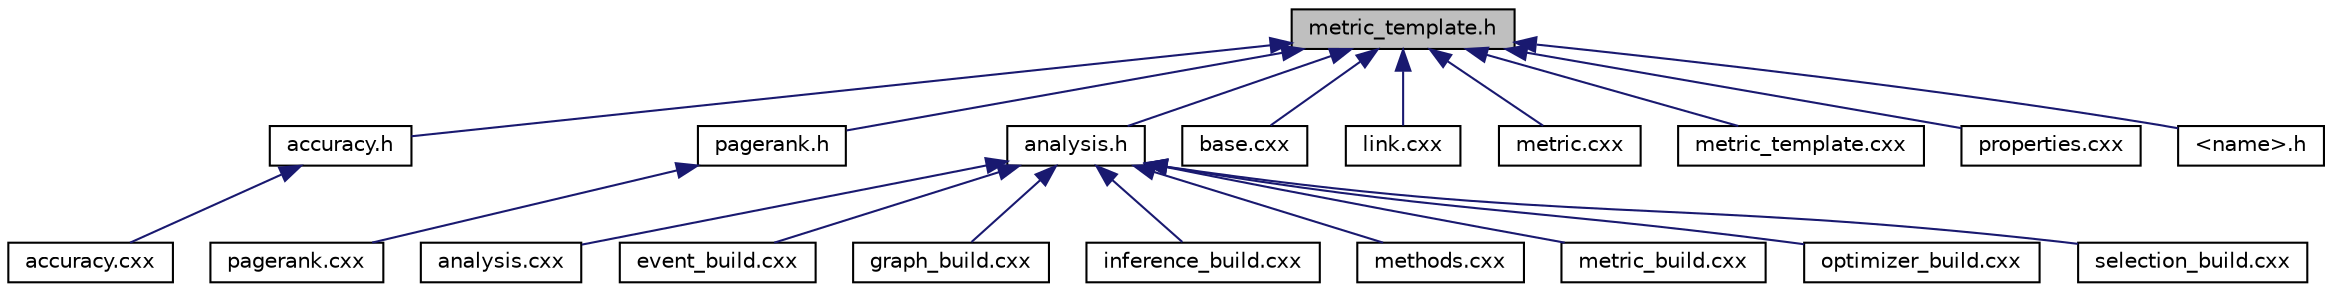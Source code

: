 digraph "metric_template.h"
{
 // INTERACTIVE_SVG=YES
 // LATEX_PDF_SIZE
  edge [fontname="Helvetica",fontsize="10",labelfontname="Helvetica",labelfontsize="10"];
  node [fontname="Helvetica",fontsize="10",shape=record];
  Node1 [label="metric_template.h",height=0.2,width=0.4,color="black", fillcolor="grey75", style="filled", fontcolor="black",tooltip=" "];
  Node1 -> Node2 [dir="back",color="midnightblue",fontsize="10",style="solid",fontname="Helvetica"];
  Node2 [label="accuracy.h",height=0.2,width=0.4,color="black", fillcolor="white", style="filled",URL="$accuracy_8h.html",tooltip=" "];
  Node2 -> Node3 [dir="back",color="midnightblue",fontsize="10",style="solid",fontname="Helvetica"];
  Node3 [label="accuracy.cxx",height=0.2,width=0.4,color="black", fillcolor="white", style="filled",URL="$accuracy_8cxx.html",tooltip=" "];
  Node1 -> Node4 [dir="back",color="midnightblue",fontsize="10",style="solid",fontname="Helvetica"];
  Node4 [label="pagerank.h",height=0.2,width=0.4,color="black", fillcolor="white", style="filled",URL="$pagerank_8h.html",tooltip=" "];
  Node4 -> Node5 [dir="back",color="midnightblue",fontsize="10",style="solid",fontname="Helvetica"];
  Node5 [label="pagerank.cxx",height=0.2,width=0.4,color="black", fillcolor="white", style="filled",URL="$pagerank_8cxx.html",tooltip=" "];
  Node1 -> Node6 [dir="back",color="midnightblue",fontsize="10",style="solid",fontname="Helvetica"];
  Node6 [label="analysis.h",height=0.2,width=0.4,color="black", fillcolor="white", style="filled",URL="$analysis_8h.html",tooltip="Defines the analysis class, the central orchestrator for physics analysis tasks."];
  Node6 -> Node7 [dir="back",color="midnightblue",fontsize="10",style="solid",fontname="Helvetica"];
  Node7 [label="analysis.cxx",height=0.2,width=0.4,color="black", fillcolor="white", style="filled",URL="$analysis_8cxx.html",tooltip=" "];
  Node6 -> Node8 [dir="back",color="midnightblue",fontsize="10",style="solid",fontname="Helvetica"];
  Node8 [label="event_build.cxx",height=0.2,width=0.4,color="black", fillcolor="white", style="filled",URL="$event__build_8cxx.html",tooltip=" "];
  Node6 -> Node9 [dir="back",color="midnightblue",fontsize="10",style="solid",fontname="Helvetica"];
  Node9 [label="graph_build.cxx",height=0.2,width=0.4,color="black", fillcolor="white", style="filled",URL="$graph__build_8cxx.html",tooltip=" "];
  Node6 -> Node10 [dir="back",color="midnightblue",fontsize="10",style="solid",fontname="Helvetica"];
  Node10 [label="inference_build.cxx",height=0.2,width=0.4,color="black", fillcolor="white", style="filled",URL="$inference__build_8cxx.html",tooltip=" "];
  Node6 -> Node11 [dir="back",color="midnightblue",fontsize="10",style="solid",fontname="Helvetica"];
  Node11 [label="methods.cxx",height=0.2,width=0.4,color="black", fillcolor="white", style="filled",URL="$methods_8cxx.html",tooltip=" "];
  Node6 -> Node12 [dir="back",color="midnightblue",fontsize="10",style="solid",fontname="Helvetica"];
  Node12 [label="metric_build.cxx",height=0.2,width=0.4,color="black", fillcolor="white", style="filled",URL="$metric__build_8cxx.html",tooltip=" "];
  Node6 -> Node13 [dir="back",color="midnightblue",fontsize="10",style="solid",fontname="Helvetica"];
  Node13 [label="optimizer_build.cxx",height=0.2,width=0.4,color="black", fillcolor="white", style="filled",URL="$optimizer__build_8cxx.html",tooltip="Implementation of model session creation and management in the analysis class."];
  Node6 -> Node14 [dir="back",color="midnightblue",fontsize="10",style="solid",fontname="Helvetica"];
  Node14 [label="selection_build.cxx",height=0.2,width=0.4,color="black", fillcolor="white", style="filled",URL="$selection__build_8cxx.html",tooltip=" "];
  Node1 -> Node15 [dir="back",color="midnightblue",fontsize="10",style="solid",fontname="Helvetica"];
  Node15 [label="base.cxx",height=0.2,width=0.4,color="black", fillcolor="white", style="filled",URL="$metric_2cxx_2base_8cxx.html",tooltip=" "];
  Node1 -> Node16 [dir="back",color="midnightblue",fontsize="10",style="solid",fontname="Helvetica"];
  Node16 [label="link.cxx",height=0.2,width=0.4,color="black", fillcolor="white", style="filled",URL="$link_8cxx.html",tooltip=" "];
  Node1 -> Node17 [dir="back",color="midnightblue",fontsize="10",style="solid",fontname="Helvetica"];
  Node17 [label="metric.cxx",height=0.2,width=0.4,color="black", fillcolor="white", style="filled",URL="$metric_8cxx.html",tooltip=" "];
  Node1 -> Node18 [dir="back",color="midnightblue",fontsize="10",style="solid",fontname="Helvetica"];
  Node18 [label="metric_template.cxx",height=0.2,width=0.4,color="black", fillcolor="white", style="filled",URL="$metric__template_8cxx.html",tooltip=" "];
  Node1 -> Node19 [dir="back",color="midnightblue",fontsize="10",style="solid",fontname="Helvetica"];
  Node19 [label="properties.cxx",height=0.2,width=0.4,color="black", fillcolor="white", style="filled",URL="$metric_2cxx_2properties_8cxx.html",tooltip=" "];
  Node1 -> Node20 [dir="back",color="midnightblue",fontsize="10",style="solid",fontname="Helvetica"];
  Node20 [label="\<name\>.h",height=0.2,width=0.4,color="black", fillcolor="white", style="filled",URL="$_3name_4_8h.html",tooltip=" "];
}
